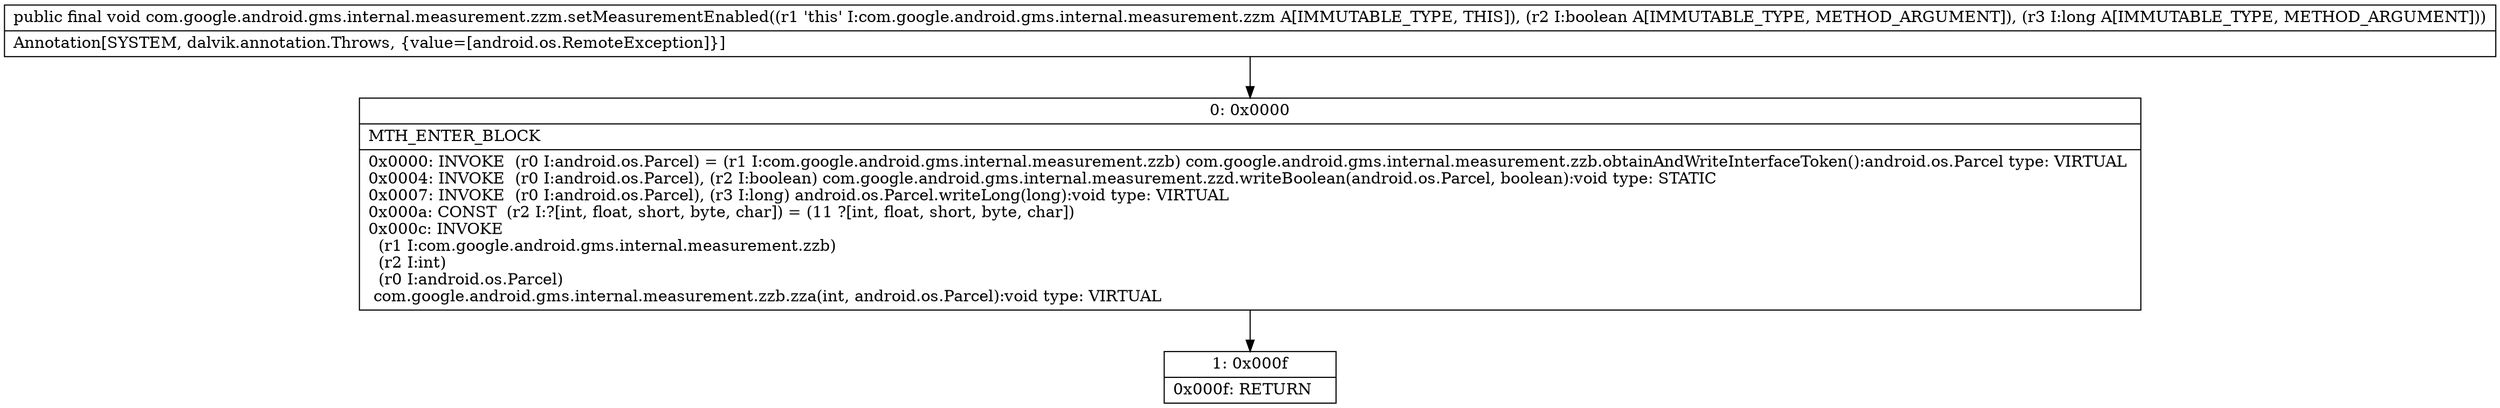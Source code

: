digraph "CFG forcom.google.android.gms.internal.measurement.zzm.setMeasurementEnabled(ZJ)V" {
Node_0 [shape=record,label="{0\:\ 0x0000|MTH_ENTER_BLOCK\l|0x0000: INVOKE  (r0 I:android.os.Parcel) = (r1 I:com.google.android.gms.internal.measurement.zzb) com.google.android.gms.internal.measurement.zzb.obtainAndWriteInterfaceToken():android.os.Parcel type: VIRTUAL \l0x0004: INVOKE  (r0 I:android.os.Parcel), (r2 I:boolean) com.google.android.gms.internal.measurement.zzd.writeBoolean(android.os.Parcel, boolean):void type: STATIC \l0x0007: INVOKE  (r0 I:android.os.Parcel), (r3 I:long) android.os.Parcel.writeLong(long):void type: VIRTUAL \l0x000a: CONST  (r2 I:?[int, float, short, byte, char]) = (11 ?[int, float, short, byte, char]) \l0x000c: INVOKE  \l  (r1 I:com.google.android.gms.internal.measurement.zzb)\l  (r2 I:int)\l  (r0 I:android.os.Parcel)\l com.google.android.gms.internal.measurement.zzb.zza(int, android.os.Parcel):void type: VIRTUAL \l}"];
Node_1 [shape=record,label="{1\:\ 0x000f|0x000f: RETURN   \l}"];
MethodNode[shape=record,label="{public final void com.google.android.gms.internal.measurement.zzm.setMeasurementEnabled((r1 'this' I:com.google.android.gms.internal.measurement.zzm A[IMMUTABLE_TYPE, THIS]), (r2 I:boolean A[IMMUTABLE_TYPE, METHOD_ARGUMENT]), (r3 I:long A[IMMUTABLE_TYPE, METHOD_ARGUMENT]))  | Annotation[SYSTEM, dalvik.annotation.Throws, \{value=[android.os.RemoteException]\}]\l}"];
MethodNode -> Node_0;
Node_0 -> Node_1;
}

